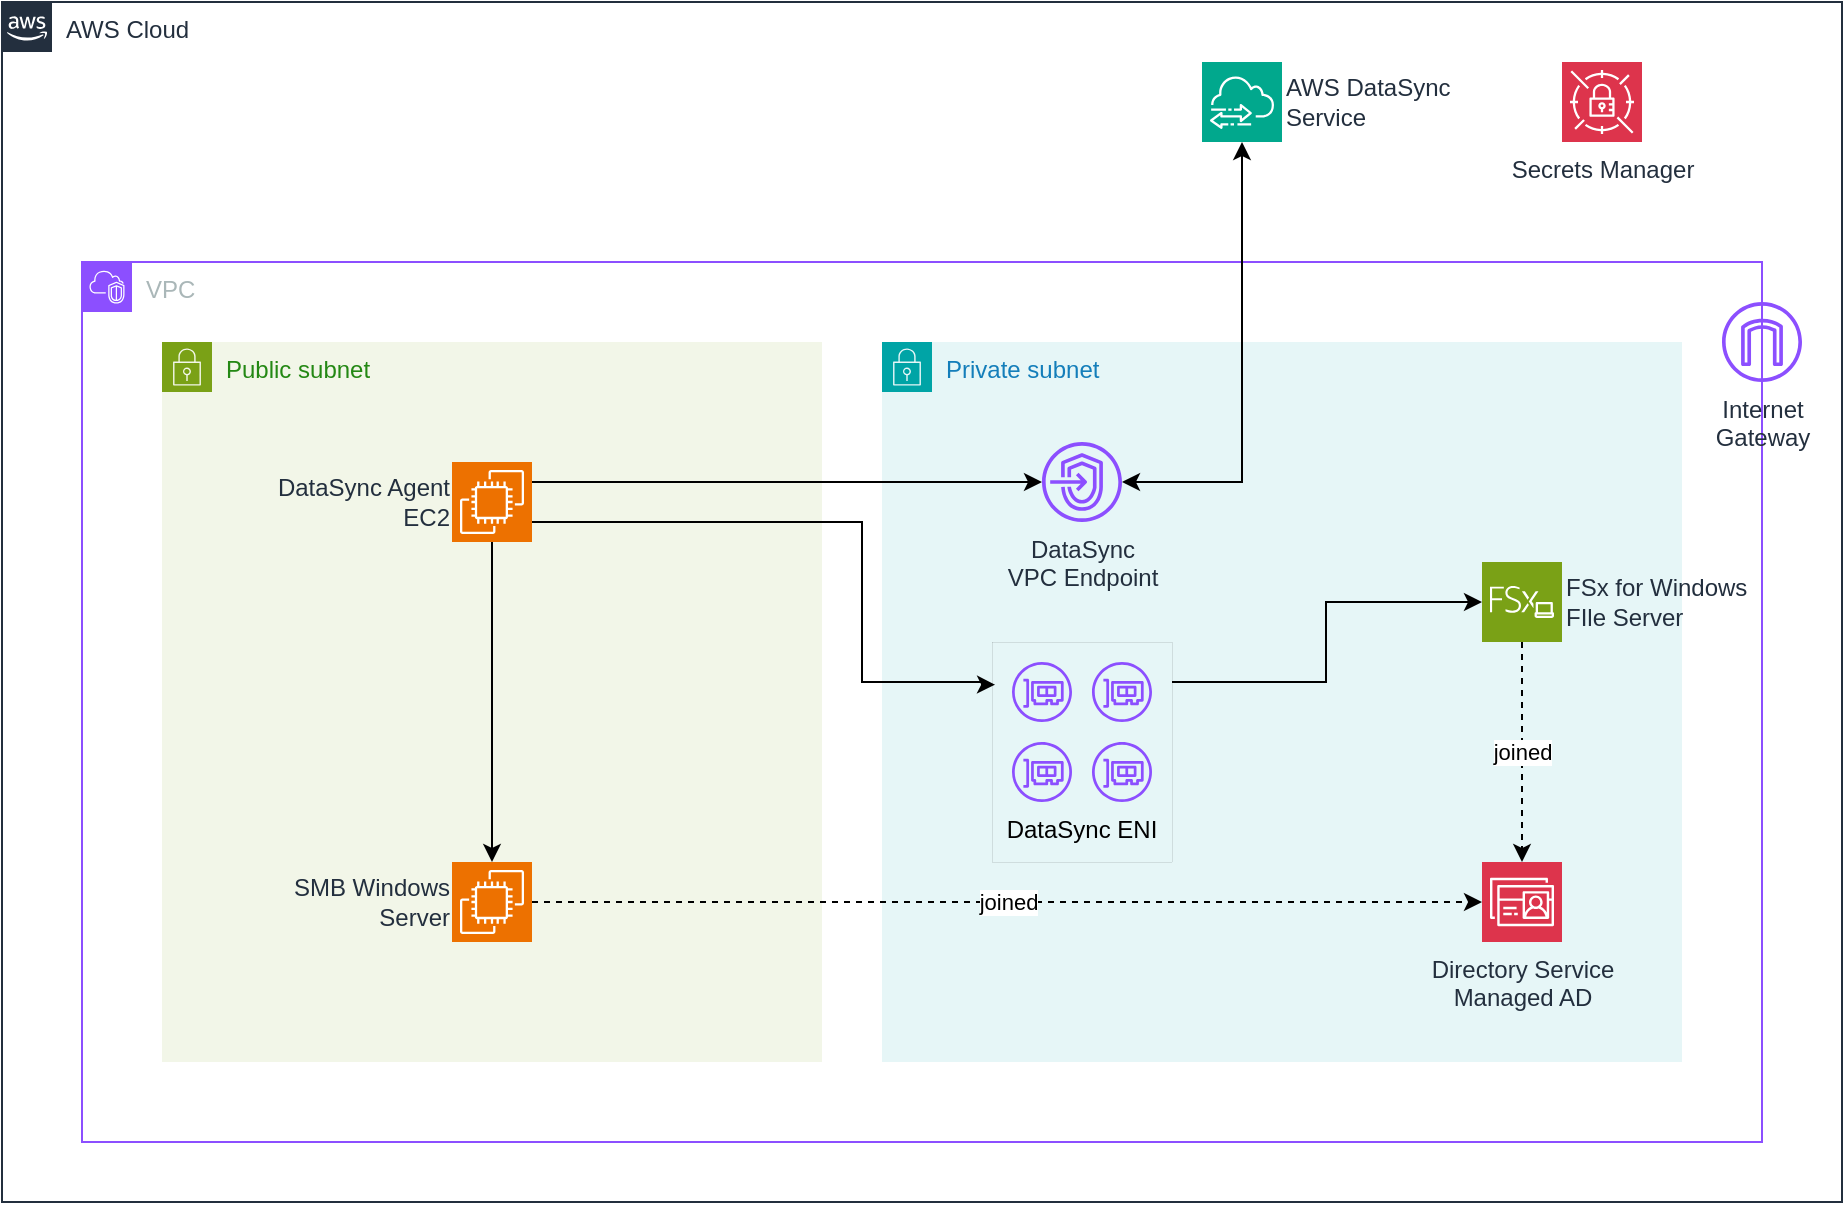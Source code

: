 <mxfile version="22.1.18" type="device" pages="2">
  <diagram name="v1" id="-yjGqftqGvVZm2ASOixf">
    <mxGraphModel dx="1830" dy="1225" grid="1" gridSize="10" guides="1" tooltips="1" connect="1" arrows="1" fold="1" page="0" pageScale="1" pageWidth="1100" pageHeight="850" math="0" shadow="0">
      <root>
        <mxCell id="0" />
        <mxCell id="1" parent="0" />
        <mxCell id="LD8jDZV7GBjI79sIP5qE-1" value="AWS Cloud" style="points=[[0,0],[0.25,0],[0.5,0],[0.75,0],[1,0],[1,0.25],[1,0.5],[1,0.75],[1,1],[0.75,1],[0.5,1],[0.25,1],[0,1],[0,0.75],[0,0.5],[0,0.25]];outlineConnect=0;gradientColor=none;html=1;whiteSpace=wrap;fontSize=12;fontStyle=0;container=1;pointerEvents=0;collapsible=0;recursiveResize=0;shape=mxgraph.aws4.group;grIcon=mxgraph.aws4.group_aws_cloud_alt;strokeColor=#232F3E;fillColor=none;verticalAlign=top;align=left;spacingLeft=30;fontColor=#232F3E;dashed=0;" parent="1" vertex="1">
          <mxGeometry x="-240" y="-90" width="920" height="600" as="geometry" />
        </mxCell>
        <mxCell id="LD8jDZV7GBjI79sIP5qE-2" value="VPC" style="points=[[0,0],[0.25,0],[0.5,0],[0.75,0],[1,0],[1,0.25],[1,0.5],[1,0.75],[1,1],[0.75,1],[0.5,1],[0.25,1],[0,1],[0,0.75],[0,0.5],[0,0.25]];outlineConnect=0;gradientColor=none;html=1;whiteSpace=wrap;fontSize=12;fontStyle=0;container=1;pointerEvents=0;collapsible=0;recursiveResize=0;shape=mxgraph.aws4.group;grIcon=mxgraph.aws4.group_vpc2;strokeColor=#8C4FFF;fillColor=none;verticalAlign=top;align=left;spacingLeft=30;fontColor=#AAB7B8;dashed=0;" parent="LD8jDZV7GBjI79sIP5qE-1" vertex="1">
          <mxGeometry x="40" y="130" width="840" height="440" as="geometry" />
        </mxCell>
        <mxCell id="LD8jDZV7GBjI79sIP5qE-4" value="Public subnet" style="points=[[0,0],[0.25,0],[0.5,0],[0.75,0],[1,0],[1,0.25],[1,0.5],[1,0.75],[1,1],[0.75,1],[0.5,1],[0.25,1],[0,1],[0,0.75],[0,0.5],[0,0.25]];outlineConnect=0;gradientColor=none;html=1;whiteSpace=wrap;fontSize=12;fontStyle=0;container=1;pointerEvents=0;collapsible=0;recursiveResize=0;shape=mxgraph.aws4.group;grIcon=mxgraph.aws4.group_security_group;grStroke=0;strokeColor=#7AA116;fillColor=#F2F6E8;verticalAlign=top;align=left;spacingLeft=30;fontColor=#248814;dashed=0;" parent="LD8jDZV7GBjI79sIP5qE-2" vertex="1">
          <mxGeometry x="40" y="40" width="330" height="360" as="geometry" />
        </mxCell>
        <mxCell id="LD8jDZV7GBjI79sIP5qE-7" value="SMB Windows&lt;br&gt;Server" style="sketch=0;points=[[0,0,0],[0.25,0,0],[0.5,0,0],[0.75,0,0],[1,0,0],[0,1,0],[0.25,1,0],[0.5,1,0],[0.75,1,0],[1,1,0],[0,0.25,0],[0,0.5,0],[0,0.75,0],[1,0.25,0],[1,0.5,0],[1,0.75,0]];outlineConnect=0;fontColor=#232F3E;fillColor=#ED7100;strokeColor=#ffffff;dashed=0;verticalLabelPosition=middle;verticalAlign=middle;align=right;html=1;fontSize=12;fontStyle=0;aspect=fixed;shape=mxgraph.aws4.resourceIcon;resIcon=mxgraph.aws4.ec2;labelPosition=left;" parent="LD8jDZV7GBjI79sIP5qE-4" vertex="1">
          <mxGeometry x="145" y="260" width="40" height="40" as="geometry" />
        </mxCell>
        <mxCell id="LD8jDZV7GBjI79sIP5qE-5" value="Private subnet" style="points=[[0,0],[0.25,0],[0.5,0],[0.75,0],[1,0],[1,0.25],[1,0.5],[1,0.75],[1,1],[0.75,1],[0.5,1],[0.25,1],[0,1],[0,0.75],[0,0.5],[0,0.25]];outlineConnect=0;gradientColor=none;html=1;whiteSpace=wrap;fontSize=12;fontStyle=0;container=1;pointerEvents=0;collapsible=0;recursiveResize=0;shape=mxgraph.aws4.group;grIcon=mxgraph.aws4.group_security_group;grStroke=0;strokeColor=#00A4A6;fillColor=#E6F6F7;verticalAlign=top;align=left;spacingLeft=30;fontColor=#147EBA;dashed=0;" parent="LD8jDZV7GBjI79sIP5qE-2" vertex="1">
          <mxGeometry x="400" y="40" width="400" height="360" as="geometry" />
        </mxCell>
        <mxCell id="LD8jDZV7GBjI79sIP5qE-9" value="DataSync &lt;br&gt;VPC Endpoint" style="sketch=0;outlineConnect=0;fontColor=#232F3E;gradientColor=none;fillColor=#8C4FFF;strokeColor=none;dashed=0;verticalLabelPosition=bottom;verticalAlign=top;align=center;html=1;fontSize=12;fontStyle=0;aspect=fixed;pointerEvents=1;shape=mxgraph.aws4.endpoints;" parent="LD8jDZV7GBjI79sIP5qE-5" vertex="1">
          <mxGeometry x="80" y="50" width="40" height="40" as="geometry" />
        </mxCell>
        <mxCell id="LD8jDZV7GBjI79sIP5qE-10" value="FSx for Windows&lt;br&gt;FIle Server" style="sketch=0;points=[[0,0,0],[0.25,0,0],[0.5,0,0],[0.75,0,0],[1,0,0],[0,1,0],[0.25,1,0],[0.5,1,0],[0.75,1,0],[1,1,0],[0,0.25,0],[0,0.5,0],[0,0.75,0],[1,0.25,0],[1,0.5,0],[1,0.75,0]];outlineConnect=0;fontColor=#232F3E;fillColor=#7AA116;strokeColor=#ffffff;dashed=0;verticalLabelPosition=middle;verticalAlign=middle;align=left;html=1;fontSize=12;fontStyle=0;aspect=fixed;shape=mxgraph.aws4.resourceIcon;resIcon=mxgraph.aws4.fsx_for_windows_file_server;labelPosition=right;" parent="LD8jDZV7GBjI79sIP5qE-5" vertex="1">
          <mxGeometry x="300" y="110" width="40" height="40" as="geometry" />
        </mxCell>
        <mxCell id="LD8jDZV7GBjI79sIP5qE-11" value="Directory Service&lt;br&gt;Managed AD" style="sketch=0;points=[[0,0,0],[0.25,0,0],[0.5,0,0],[0.75,0,0],[1,0,0],[0,1,0],[0.25,1,0],[0.5,1,0],[0.75,1,0],[1,1,0],[0,0.25,0],[0,0.5,0],[0,0.75,0],[1,0.25,0],[1,0.5,0],[1,0.75,0]];outlineConnect=0;fontColor=#232F3E;fillColor=#DD344C;strokeColor=#ffffff;dashed=0;verticalLabelPosition=bottom;verticalAlign=top;align=center;html=1;fontSize=12;fontStyle=0;aspect=fixed;shape=mxgraph.aws4.resourceIcon;resIcon=mxgraph.aws4.directory_service;" parent="LD8jDZV7GBjI79sIP5qE-5" vertex="1">
          <mxGeometry x="300" y="260" width="40" height="40" as="geometry" />
        </mxCell>
        <mxCell id="LD8jDZV7GBjI79sIP5qE-17" value="joined" style="edgeStyle=orthogonalEdgeStyle;rounded=0;orthogonalLoop=1;jettySize=auto;html=1;entryX=0.5;entryY=0;entryDx=0;entryDy=0;entryPerimeter=0;dashed=1;" parent="LD8jDZV7GBjI79sIP5qE-5" source="LD8jDZV7GBjI79sIP5qE-10" target="LD8jDZV7GBjI79sIP5qE-11" edge="1">
          <mxGeometry relative="1" as="geometry" />
        </mxCell>
        <mxCell id="LD8jDZV7GBjI79sIP5qE-27" value="" style="group" parent="LD8jDZV7GBjI79sIP5qE-5" vertex="1" connectable="0">
          <mxGeometry x="55" y="150" width="90" height="110" as="geometry" />
        </mxCell>
        <mxCell id="LD8jDZV7GBjI79sIP5qE-26" value="" style="rounded=0;whiteSpace=wrap;html=1;strokeWidth=0;fillColor=none;" parent="LD8jDZV7GBjI79sIP5qE-27" vertex="1">
          <mxGeometry width="90" height="110" as="geometry" />
        </mxCell>
        <mxCell id="LD8jDZV7GBjI79sIP5qE-24" value="DataSync ENI" style="group;labelPosition=center;verticalLabelPosition=bottom;align=center;verticalAlign=top;" parent="LD8jDZV7GBjI79sIP5qE-27" vertex="1" connectable="0">
          <mxGeometry x="10" y="10" width="70" height="70" as="geometry" />
        </mxCell>
        <mxCell id="LD8jDZV7GBjI79sIP5qE-20" value="" style="sketch=0;outlineConnect=0;fontColor=#232F3E;gradientColor=none;fillColor=#8C4FFF;strokeColor=none;dashed=0;verticalLabelPosition=bottom;verticalAlign=top;align=center;html=1;fontSize=12;fontStyle=0;aspect=fixed;pointerEvents=1;shape=mxgraph.aws4.elastic_network_interface;" parent="LD8jDZV7GBjI79sIP5qE-24" vertex="1">
          <mxGeometry y="40" width="30" height="30" as="geometry" />
        </mxCell>
        <mxCell id="LD8jDZV7GBjI79sIP5qE-21" value="" style="sketch=0;outlineConnect=0;fontColor=#232F3E;gradientColor=none;fillColor=#8C4FFF;strokeColor=none;dashed=0;verticalLabelPosition=bottom;verticalAlign=top;align=center;html=1;fontSize=12;fontStyle=0;aspect=fixed;pointerEvents=1;shape=mxgraph.aws4.elastic_network_interface;" parent="LD8jDZV7GBjI79sIP5qE-24" vertex="1">
          <mxGeometry x="40" y="40" width="30" height="30" as="geometry" />
        </mxCell>
        <mxCell id="LD8jDZV7GBjI79sIP5qE-22" value="" style="sketch=0;outlineConnect=0;fontColor=#232F3E;gradientColor=none;fillColor=#8C4FFF;strokeColor=none;dashed=0;verticalLabelPosition=bottom;verticalAlign=top;align=center;html=1;fontSize=12;fontStyle=0;aspect=fixed;pointerEvents=1;shape=mxgraph.aws4.elastic_network_interface;" parent="LD8jDZV7GBjI79sIP5qE-24" vertex="1">
          <mxGeometry width="30" height="30" as="geometry" />
        </mxCell>
        <mxCell id="LD8jDZV7GBjI79sIP5qE-23" value="" style="sketch=0;outlineConnect=0;fontColor=#232F3E;gradientColor=none;fillColor=#8C4FFF;strokeColor=none;dashed=0;verticalLabelPosition=bottom;verticalAlign=top;align=center;html=1;fontSize=12;fontStyle=0;aspect=fixed;pointerEvents=1;shape=mxgraph.aws4.elastic_network_interface;" parent="LD8jDZV7GBjI79sIP5qE-24" vertex="1">
          <mxGeometry x="40" width="30" height="30" as="geometry" />
        </mxCell>
        <mxCell id="LD8jDZV7GBjI79sIP5qE-35" style="edgeStyle=orthogonalEdgeStyle;rounded=0;orthogonalLoop=1;jettySize=auto;html=1;entryX=0;entryY=0.5;entryDx=0;entryDy=0;entryPerimeter=0;" parent="LD8jDZV7GBjI79sIP5qE-5" source="LD8jDZV7GBjI79sIP5qE-26" target="LD8jDZV7GBjI79sIP5qE-10" edge="1">
          <mxGeometry relative="1" as="geometry">
            <Array as="points">
              <mxPoint x="222" y="170" />
              <mxPoint x="222" y="130" />
            </Array>
          </mxGeometry>
        </mxCell>
        <mxCell id="LD8jDZV7GBjI79sIP5qE-16" value="joined" style="edgeStyle=orthogonalEdgeStyle;rounded=0;orthogonalLoop=1;jettySize=auto;html=1;endArrow=classic;endFill=1;dashed=1;" parent="LD8jDZV7GBjI79sIP5qE-2" source="LD8jDZV7GBjI79sIP5qE-7" target="LD8jDZV7GBjI79sIP5qE-11" edge="1">
          <mxGeometry relative="1" as="geometry">
            <Array as="points">
              <mxPoint x="440" y="320" />
              <mxPoint x="440" y="320" />
            </Array>
          </mxGeometry>
        </mxCell>
        <mxCell id="LD8jDZV7GBjI79sIP5qE-3" value="Internet&lt;br&gt;Gateway" style="sketch=0;outlineConnect=0;fontColor=#232F3E;gradientColor=none;fillColor=#8C4FFF;strokeColor=none;dashed=0;verticalLabelPosition=bottom;verticalAlign=top;align=center;html=1;fontSize=12;fontStyle=0;aspect=fixed;pointerEvents=1;shape=mxgraph.aws4.internet_gateway;" parent="LD8jDZV7GBjI79sIP5qE-1" vertex="1">
          <mxGeometry x="860" y="150" width="40" height="40" as="geometry" />
        </mxCell>
        <mxCell id="LD8jDZV7GBjI79sIP5qE-6" value="AWS DataSync&lt;br&gt;Service" style="sketch=0;points=[[0,0,0],[0.25,0,0],[0.5,0,0],[0.75,0,0],[1,0,0],[0,1,0],[0.25,1,0],[0.5,1,0],[0.75,1,0],[1,1,0],[0,0.25,0],[0,0.5,0],[0,0.75,0],[1,0.25,0],[1,0.5,0],[1,0.75,0]];outlineConnect=0;fontColor=#232F3E;fillColor=#01A88D;strokeColor=#ffffff;dashed=0;verticalLabelPosition=middle;verticalAlign=middle;align=left;html=1;fontSize=12;fontStyle=0;aspect=fixed;shape=mxgraph.aws4.resourceIcon;resIcon=mxgraph.aws4.datasync;labelPosition=right;" parent="LD8jDZV7GBjI79sIP5qE-1" vertex="1">
          <mxGeometry x="600" y="30" width="40" height="40" as="geometry" />
        </mxCell>
        <mxCell id="LD8jDZV7GBjI79sIP5qE-40" style="edgeStyle=orthogonalEdgeStyle;rounded=0;orthogonalLoop=1;jettySize=auto;html=1;entryX=0.5;entryY=1;entryDx=0;entryDy=0;entryPerimeter=0;startArrow=classic;startFill=1;" parent="LD8jDZV7GBjI79sIP5qE-1" source="LD8jDZV7GBjI79sIP5qE-9" target="LD8jDZV7GBjI79sIP5qE-6" edge="1">
          <mxGeometry relative="1" as="geometry" />
        </mxCell>
        <mxCell id="LD8jDZV7GBjI79sIP5qE-18" style="edgeStyle=orthogonalEdgeStyle;rounded=0;orthogonalLoop=1;jettySize=auto;html=1;" parent="1" source="LD8jDZV7GBjI79sIP5qE-8" target="LD8jDZV7GBjI79sIP5qE-7" edge="1">
          <mxGeometry relative="1" as="geometry" />
        </mxCell>
        <mxCell id="LD8jDZV7GBjI79sIP5qE-37" style="edgeStyle=orthogonalEdgeStyle;rounded=0;orthogonalLoop=1;jettySize=auto;html=1;" parent="1" source="LD8jDZV7GBjI79sIP5qE-8" target="LD8jDZV7GBjI79sIP5qE-9" edge="1">
          <mxGeometry relative="1" as="geometry">
            <Array as="points">
              <mxPoint x="90" y="150" />
              <mxPoint x="90" y="150" />
            </Array>
          </mxGeometry>
        </mxCell>
        <mxCell id="LD8jDZV7GBjI79sIP5qE-8" value="DataSync Agent&lt;br&gt;EC2" style="sketch=0;points=[[0,0,0],[0.25,0,0],[0.5,0,0],[0.75,0,0],[1,0,0],[0,1,0],[0.25,1,0],[0.5,1,0],[0.75,1,0],[1,1,0],[0,0.25,0],[0,0.5,0],[0,0.75,0],[1,0.25,0],[1,0.5,0],[1,0.75,0]];outlineConnect=0;fontColor=#232F3E;fillColor=#ED7100;strokeColor=#ffffff;dashed=0;verticalLabelPosition=middle;verticalAlign=middle;align=right;html=1;fontSize=12;fontStyle=0;aspect=fixed;shape=mxgraph.aws4.resourceIcon;resIcon=mxgraph.aws4.ec2;labelPosition=left;" parent="1" vertex="1">
          <mxGeometry x="-15" y="140" width="40" height="40" as="geometry" />
        </mxCell>
        <mxCell id="LD8jDZV7GBjI79sIP5qE-33" style="edgeStyle=orthogonalEdgeStyle;rounded=0;orthogonalLoop=1;jettySize=auto;html=1;entryX=0.017;entryY=0.194;entryDx=0;entryDy=0;entryPerimeter=0;" parent="1" source="LD8jDZV7GBjI79sIP5qE-8" target="LD8jDZV7GBjI79sIP5qE-26" edge="1">
          <mxGeometry relative="1" as="geometry">
            <Array as="points">
              <mxPoint x="190" y="170" />
              <mxPoint x="190" y="250" />
              <mxPoint x="250" y="250" />
              <mxPoint x="250" y="251" />
            </Array>
            <mxPoint x="250" y="250" as="targetPoint" />
          </mxGeometry>
        </mxCell>
        <mxCell id="IJ3SR0UvXJQjcv58GXLw-1" value="Secrets Manager" style="sketch=0;points=[[0,0,0],[0.25,0,0],[0.5,0,0],[0.75,0,0],[1,0,0],[0,1,0],[0.25,1,0],[0.5,1,0],[0.75,1,0],[1,1,0],[0,0.25,0],[0,0.5,0],[0,0.75,0],[1,0.25,0],[1,0.5,0],[1,0.75,0]];outlineConnect=0;fontColor=#232F3E;fillColor=#DD344C;strokeColor=#ffffff;dashed=0;verticalLabelPosition=bottom;verticalAlign=top;align=center;html=1;fontSize=12;fontStyle=0;aspect=fixed;shape=mxgraph.aws4.resourceIcon;resIcon=mxgraph.aws4.secrets_manager;" vertex="1" parent="1">
          <mxGeometry x="540" y="-60" width="40" height="40" as="geometry" />
        </mxCell>
      </root>
    </mxGraphModel>
  </diagram>
  <diagram name="v2" id="m6lzAZio4A5WoqMfBSaM">
    <mxGraphModel dx="1830" dy="1225" grid="1" gridSize="10" guides="1" tooltips="1" connect="1" arrows="1" fold="1" page="0" pageScale="1" pageWidth="1100" pageHeight="850" math="0" shadow="0">
      <root>
        <mxCell id="ofYvKXWoVk496aF2QDBk-0" />
        <mxCell id="ofYvKXWoVk496aF2QDBk-1" parent="ofYvKXWoVk496aF2QDBk-0" />
        <mxCell id="ofYvKXWoVk496aF2QDBk-2" value="AWS Cloud" style="points=[[0,0],[0.25,0],[0.5,0],[0.75,0],[1,0],[1,0.25],[1,0.5],[1,0.75],[1,1],[0.75,1],[0.5,1],[0.25,1],[0,1],[0,0.75],[0,0.5],[0,0.25]];outlineConnect=0;gradientColor=none;html=1;whiteSpace=wrap;fontSize=12;fontStyle=0;container=1;pointerEvents=0;collapsible=0;recursiveResize=0;shape=mxgraph.aws4.group;grIcon=mxgraph.aws4.group_aws_cloud_alt;strokeColor=#232F3E;fillColor=none;verticalAlign=top;align=left;spacingLeft=30;fontColor=#232F3E;dashed=0;" parent="ofYvKXWoVk496aF2QDBk-1" vertex="1">
          <mxGeometry x="-240" y="-90" width="920" height="600" as="geometry" />
        </mxCell>
        <mxCell id="ofYvKXWoVk496aF2QDBk-3" value="VPC" style="points=[[0,0],[0.25,0],[0.5,0],[0.75,0],[1,0],[1,0.25],[1,0.5],[1,0.75],[1,1],[0.75,1],[0.5,1],[0.25,1],[0,1],[0,0.75],[0,0.5],[0,0.25]];outlineConnect=0;gradientColor=none;html=1;whiteSpace=wrap;fontSize=12;fontStyle=0;container=1;pointerEvents=0;collapsible=0;recursiveResize=0;shape=mxgraph.aws4.group;grIcon=mxgraph.aws4.group_vpc2;strokeColor=#8C4FFF;fillColor=none;verticalAlign=top;align=left;spacingLeft=30;fontColor=#AAB7B8;dashed=0;" parent="ofYvKXWoVk496aF2QDBk-2" vertex="1">
          <mxGeometry x="40" y="130" width="840" height="440" as="geometry" />
        </mxCell>
        <mxCell id="ofYvKXWoVk496aF2QDBk-4" value="Public subnet" style="points=[[0,0],[0.25,0],[0.5,0],[0.75,0],[1,0],[1,0.25],[1,0.5],[1,0.75],[1,1],[0.75,1],[0.5,1],[0.25,1],[0,1],[0,0.75],[0,0.5],[0,0.25]];outlineConnect=0;gradientColor=none;html=1;whiteSpace=wrap;fontSize=12;fontStyle=0;container=1;pointerEvents=0;collapsible=0;recursiveResize=0;shape=mxgraph.aws4.group;grIcon=mxgraph.aws4.group_security_group;grStroke=0;strokeColor=#7AA116;fillColor=#F2F6E8;verticalAlign=top;align=left;spacingLeft=30;fontColor=#248814;dashed=0;" parent="ofYvKXWoVk496aF2QDBk-3" vertex="1">
          <mxGeometry x="40" y="40" width="330" height="360" as="geometry" />
        </mxCell>
        <mxCell id="ofYvKXWoVk496aF2QDBk-5" value="SMB Windows&lt;br&gt;Server" style="sketch=0;points=[[0,0,0],[0.25,0,0],[0.5,0,0],[0.75,0,0],[1,0,0],[0,1,0],[0.25,1,0],[0.5,1,0],[0.75,1,0],[1,1,0],[0,0.25,0],[0,0.5,0],[0,0.75,0],[1,0.25,0],[1,0.5,0],[1,0.75,0]];outlineConnect=0;fontColor=#232F3E;fillColor=#ED7100;strokeColor=#ffffff;dashed=0;verticalLabelPosition=middle;verticalAlign=middle;align=right;html=1;fontSize=12;fontStyle=0;aspect=fixed;shape=mxgraph.aws4.resourceIcon;resIcon=mxgraph.aws4.ec2;labelPosition=left;" parent="ofYvKXWoVk496aF2QDBk-4" vertex="1">
          <mxGeometry x="145" y="260" width="40" height="40" as="geometry" />
        </mxCell>
        <mxCell id="ofYvKXWoVk496aF2QDBk-6" value="TCP 445" style="text;html=1;strokeColor=none;fillColor=none;align=center;verticalAlign=middle;whiteSpace=wrap;rounded=0;fontStyle=0" parent="ofYvKXWoVk496aF2QDBk-4" vertex="1">
          <mxGeometry x="100" y="150" width="70" height="30" as="geometry" />
        </mxCell>
        <mxCell id="ofYvKXWoVk496aF2QDBk-7" value="Private subnet" style="points=[[0,0],[0.25,0],[0.5,0],[0.75,0],[1,0],[1,0.25],[1,0.5],[1,0.75],[1,1],[0.75,1],[0.5,1],[0.25,1],[0,1],[0,0.75],[0,0.5],[0,0.25]];outlineConnect=0;gradientColor=none;html=1;whiteSpace=wrap;fontSize=12;fontStyle=0;container=1;pointerEvents=0;collapsible=0;recursiveResize=0;shape=mxgraph.aws4.group;grIcon=mxgraph.aws4.group_security_group;grStroke=0;strokeColor=#00A4A6;fillColor=#E6F6F7;verticalAlign=top;align=left;spacingLeft=30;fontColor=#147EBA;dashed=0;" parent="ofYvKXWoVk496aF2QDBk-3" vertex="1">
          <mxGeometry x="400" y="40" width="400" height="360" as="geometry" />
        </mxCell>
        <mxCell id="ofYvKXWoVk496aF2QDBk-8" value="DataSync &lt;br&gt;VPC Endpoint" style="sketch=0;outlineConnect=0;fontColor=#232F3E;gradientColor=none;fillColor=#8C4FFF;strokeColor=none;dashed=0;verticalLabelPosition=bottom;verticalAlign=top;align=center;html=1;fontSize=12;fontStyle=0;aspect=fixed;pointerEvents=1;shape=mxgraph.aws4.endpoints;" parent="ofYvKXWoVk496aF2QDBk-7" vertex="1">
          <mxGeometry x="80" y="50" width="40" height="40" as="geometry" />
        </mxCell>
        <mxCell id="ofYvKXWoVk496aF2QDBk-9" value="FSx for Windows&lt;br&gt;FIle Server" style="sketch=0;points=[[0,0,0],[0.25,0,0],[0.5,0,0],[0.75,0,0],[1,0,0],[0,1,0],[0.25,1,0],[0.5,1,0],[0.75,1,0],[1,1,0],[0,0.25,0],[0,0.5,0],[0,0.75,0],[1,0.25,0],[1,0.5,0],[1,0.75,0]];outlineConnect=0;fontColor=#232F3E;fillColor=#7AA116;strokeColor=#ffffff;dashed=0;verticalLabelPosition=middle;verticalAlign=middle;align=left;html=1;fontSize=12;fontStyle=0;aspect=fixed;shape=mxgraph.aws4.resourceIcon;resIcon=mxgraph.aws4.fsx_for_windows_file_server;labelPosition=right;" parent="ofYvKXWoVk496aF2QDBk-7" vertex="1">
          <mxGeometry x="300" y="110" width="40" height="40" as="geometry" />
        </mxCell>
        <mxCell id="ofYvKXWoVk496aF2QDBk-10" value="Directory Service&lt;br&gt;Managed AD" style="sketch=0;points=[[0,0,0],[0.25,0,0],[0.5,0,0],[0.75,0,0],[1,0,0],[0,1,0],[0.25,1,0],[0.5,1,0],[0.75,1,0],[1,1,0],[0,0.25,0],[0,0.5,0],[0,0.75,0],[1,0.25,0],[1,0.5,0],[1,0.75,0]];outlineConnect=0;fontColor=#232F3E;fillColor=#DD344C;strokeColor=#ffffff;dashed=0;verticalLabelPosition=bottom;verticalAlign=top;align=center;html=1;fontSize=12;fontStyle=0;aspect=fixed;shape=mxgraph.aws4.resourceIcon;resIcon=mxgraph.aws4.directory_service;" parent="ofYvKXWoVk496aF2QDBk-7" vertex="1">
          <mxGeometry x="300" y="260" width="40" height="40" as="geometry" />
        </mxCell>
        <mxCell id="ofYvKXWoVk496aF2QDBk-11" value="joined" style="edgeStyle=orthogonalEdgeStyle;rounded=0;orthogonalLoop=1;jettySize=auto;html=1;entryX=0.5;entryY=0;entryDx=0;entryDy=0;entryPerimeter=0;dashed=1;" parent="ofYvKXWoVk496aF2QDBk-7" source="ofYvKXWoVk496aF2QDBk-9" target="ofYvKXWoVk496aF2QDBk-10" edge="1">
          <mxGeometry relative="1" as="geometry" />
        </mxCell>
        <mxCell id="ofYvKXWoVk496aF2QDBk-12" value="" style="group" parent="ofYvKXWoVk496aF2QDBk-7" vertex="1" connectable="0">
          <mxGeometry x="55" y="140" width="90" height="110" as="geometry" />
        </mxCell>
        <mxCell id="ofYvKXWoVk496aF2QDBk-13" value="" style="rounded=0;whiteSpace=wrap;html=1;strokeWidth=0;fillColor=none;" parent="ofYvKXWoVk496aF2QDBk-12" vertex="1">
          <mxGeometry width="90" height="110" as="geometry" />
        </mxCell>
        <mxCell id="ofYvKXWoVk496aF2QDBk-14" value="DataSync ENI" style="group;labelPosition=center;verticalLabelPosition=bottom;align=center;verticalAlign=top;" parent="ofYvKXWoVk496aF2QDBk-12" vertex="1" connectable="0">
          <mxGeometry x="10" y="10" width="70" height="70" as="geometry" />
        </mxCell>
        <mxCell id="ofYvKXWoVk496aF2QDBk-15" value="" style="sketch=0;outlineConnect=0;fontColor=#232F3E;gradientColor=none;fillColor=#8C4FFF;strokeColor=none;dashed=0;verticalLabelPosition=bottom;verticalAlign=top;align=center;html=1;fontSize=12;fontStyle=0;aspect=fixed;pointerEvents=1;shape=mxgraph.aws4.elastic_network_interface;" parent="ofYvKXWoVk496aF2QDBk-14" vertex="1">
          <mxGeometry y="40" width="30" height="30" as="geometry" />
        </mxCell>
        <mxCell id="ofYvKXWoVk496aF2QDBk-16" value="" style="sketch=0;outlineConnect=0;fontColor=#232F3E;gradientColor=none;fillColor=#8C4FFF;strokeColor=none;dashed=0;verticalLabelPosition=bottom;verticalAlign=top;align=center;html=1;fontSize=12;fontStyle=0;aspect=fixed;pointerEvents=1;shape=mxgraph.aws4.elastic_network_interface;" parent="ofYvKXWoVk496aF2QDBk-14" vertex="1">
          <mxGeometry x="40" y="40" width="30" height="30" as="geometry" />
        </mxCell>
        <mxCell id="ofYvKXWoVk496aF2QDBk-17" value="" style="sketch=0;outlineConnect=0;fontColor=#232F3E;gradientColor=none;fillColor=#8C4FFF;strokeColor=none;dashed=0;verticalLabelPosition=bottom;verticalAlign=top;align=center;html=1;fontSize=12;fontStyle=0;aspect=fixed;pointerEvents=1;shape=mxgraph.aws4.elastic_network_interface;" parent="ofYvKXWoVk496aF2QDBk-14" vertex="1">
          <mxGeometry width="30" height="30" as="geometry" />
        </mxCell>
        <mxCell id="ofYvKXWoVk496aF2QDBk-18" value="" style="sketch=0;outlineConnect=0;fontColor=#232F3E;gradientColor=none;fillColor=#8C4FFF;strokeColor=none;dashed=0;verticalLabelPosition=bottom;verticalAlign=top;align=center;html=1;fontSize=12;fontStyle=0;aspect=fixed;pointerEvents=1;shape=mxgraph.aws4.elastic_network_interface;" parent="ofYvKXWoVk496aF2QDBk-14" vertex="1">
          <mxGeometry x="40" width="30" height="30" as="geometry" />
        </mxCell>
        <mxCell id="ofYvKXWoVk496aF2QDBk-19" style="edgeStyle=orthogonalEdgeStyle;rounded=0;orthogonalLoop=1;jettySize=auto;html=1;entryX=0;entryY=0.5;entryDx=0;entryDy=0;entryPerimeter=0;" parent="ofYvKXWoVk496aF2QDBk-7" source="ofYvKXWoVk496aF2QDBk-13" target="ofYvKXWoVk496aF2QDBk-9" edge="1">
          <mxGeometry relative="1" as="geometry">
            <Array as="points">
              <mxPoint x="222" y="170" />
              <mxPoint x="222" y="130" />
            </Array>
          </mxGeometry>
        </mxCell>
        <mxCell id="ofYvKXWoVk496aF2QDBk-20" value="joined" style="edgeStyle=orthogonalEdgeStyle;rounded=0;orthogonalLoop=1;jettySize=auto;html=1;endArrow=classic;endFill=1;dashed=1;" parent="ofYvKXWoVk496aF2QDBk-3" source="ofYvKXWoVk496aF2QDBk-5" target="ofYvKXWoVk496aF2QDBk-10" edge="1">
          <mxGeometry relative="1" as="geometry">
            <Array as="points">
              <mxPoint x="440" y="320" />
              <mxPoint x="440" y="320" />
            </Array>
          </mxGeometry>
        </mxCell>
        <mxCell id="ofYvKXWoVk496aF2QDBk-21" value="Internet&lt;br&gt;Gateway" style="sketch=0;outlineConnect=0;fontColor=#232F3E;gradientColor=none;fillColor=#8C4FFF;strokeColor=none;dashed=0;verticalLabelPosition=bottom;verticalAlign=top;align=center;html=1;fontSize=12;fontStyle=0;aspect=fixed;pointerEvents=1;shape=mxgraph.aws4.internet_gateway;" parent="ofYvKXWoVk496aF2QDBk-2" vertex="1">
          <mxGeometry x="860" y="150" width="40" height="40" as="geometry" />
        </mxCell>
        <mxCell id="ofYvKXWoVk496aF2QDBk-22" value="AWS DataSync&lt;br&gt;Service" style="sketch=0;points=[[0,0,0],[0.25,0,0],[0.5,0,0],[0.75,0,0],[1,0,0],[0,1,0],[0.25,1,0],[0.5,1,0],[0.75,1,0],[1,1,0],[0,0.25,0],[0,0.5,0],[0,0.75,0],[1,0.25,0],[1,0.5,0],[1,0.75,0]];outlineConnect=0;fontColor=#232F3E;fillColor=#01A88D;strokeColor=#ffffff;dashed=0;verticalLabelPosition=middle;verticalAlign=middle;align=left;html=1;fontSize=12;fontStyle=0;aspect=fixed;shape=mxgraph.aws4.resourceIcon;resIcon=mxgraph.aws4.datasync;labelPosition=right;" parent="ofYvKXWoVk496aF2QDBk-2" vertex="1">
          <mxGeometry x="600" y="30" width="40" height="40" as="geometry" />
        </mxCell>
        <mxCell id="ofYvKXWoVk496aF2QDBk-23" style="edgeStyle=orthogonalEdgeStyle;rounded=0;orthogonalLoop=1;jettySize=auto;html=1;entryX=0.5;entryY=1;entryDx=0;entryDy=0;entryPerimeter=0;startArrow=classic;startFill=1;" parent="ofYvKXWoVk496aF2QDBk-2" source="ofYvKXWoVk496aF2QDBk-8" target="ofYvKXWoVk496aF2QDBk-22" edge="1">
          <mxGeometry relative="1" as="geometry" />
        </mxCell>
        <mxCell id="9TrLS4dj_KI4cWN-qH_f-0" value="Secrets Manager" style="sketch=0;points=[[0,0,0],[0.25,0,0],[0.5,0,0],[0.75,0,0],[1,0,0],[0,1,0],[0.25,1,0],[0.5,1,0],[0.75,1,0],[1,1,0],[0,0.25,0],[0,0.5,0],[0,0.75,0],[1,0.25,0],[1,0.5,0],[1,0.75,0]];outlineConnect=0;fontColor=#232F3E;fillColor=#DD344C;strokeColor=#ffffff;dashed=0;verticalLabelPosition=bottom;verticalAlign=top;align=center;html=1;fontSize=12;fontStyle=0;aspect=fixed;shape=mxgraph.aws4.resourceIcon;resIcon=mxgraph.aws4.secrets_manager;" vertex="1" parent="ofYvKXWoVk496aF2QDBk-2">
          <mxGeometry x="780" y="30" width="40" height="40" as="geometry" />
        </mxCell>
        <mxCell id="ofYvKXWoVk496aF2QDBk-24" style="edgeStyle=orthogonalEdgeStyle;rounded=0;orthogonalLoop=1;jettySize=auto;html=1;" parent="ofYvKXWoVk496aF2QDBk-1" source="ofYvKXWoVk496aF2QDBk-26" target="ofYvKXWoVk496aF2QDBk-5" edge="1">
          <mxGeometry relative="1" as="geometry" />
        </mxCell>
        <mxCell id="ofYvKXWoVk496aF2QDBk-25" style="edgeStyle=orthogonalEdgeStyle;rounded=0;orthogonalLoop=1;jettySize=auto;html=1;" parent="ofYvKXWoVk496aF2QDBk-1" source="ofYvKXWoVk496aF2QDBk-26" target="ofYvKXWoVk496aF2QDBk-8" edge="1">
          <mxGeometry relative="1" as="geometry">
            <Array as="points">
              <mxPoint x="90" y="150" />
              <mxPoint x="90" y="150" />
            </Array>
          </mxGeometry>
        </mxCell>
        <mxCell id="ofYvKXWoVk496aF2QDBk-26" value="DataSync Agent&lt;br&gt;EC2" style="sketch=0;points=[[0,0,0],[0.25,0,0],[0.5,0,0],[0.75,0,0],[1,0,0],[0,1,0],[0.25,1,0],[0.5,1,0],[0.75,1,0],[1,1,0],[0,0.25,0],[0,0.5,0],[0,0.75,0],[1,0.25,0],[1,0.5,0],[1,0.75,0]];outlineConnect=0;fontColor=#232F3E;fillColor=#ED7100;strokeColor=#ffffff;dashed=0;verticalLabelPosition=middle;verticalAlign=middle;align=right;html=1;fontSize=12;fontStyle=0;aspect=fixed;shape=mxgraph.aws4.resourceIcon;resIcon=mxgraph.aws4.ec2;labelPosition=left;" parent="ofYvKXWoVk496aF2QDBk-1" vertex="1">
          <mxGeometry x="-15" y="140" width="40" height="40" as="geometry" />
        </mxCell>
        <mxCell id="ofYvKXWoVk496aF2QDBk-27" style="edgeStyle=orthogonalEdgeStyle;rounded=0;orthogonalLoop=1;jettySize=auto;html=1;" parent="ofYvKXWoVk496aF2QDBk-1" source="ofYvKXWoVk496aF2QDBk-26" edge="1">
          <mxGeometry relative="1" as="geometry">
            <Array as="points">
              <mxPoint x="190" y="170" />
              <mxPoint x="190" y="250" />
            </Array>
            <mxPoint x="254" y="250" as="targetPoint" />
          </mxGeometry>
        </mxCell>
        <mxCell id="ofYvKXWoVk496aF2QDBk-28" value="TCP 443" style="text;html=1;strokeColor=none;fillColor=none;align=center;verticalAlign=middle;whiteSpace=wrap;rounded=0;fontStyle=0" parent="ofYvKXWoVk496aF2QDBk-1" vertex="1">
          <mxGeometry x="120" y="250" width="70" height="30" as="geometry" />
        </mxCell>
        <mxCell id="ofYvKXWoVk496aF2QDBk-29" value="TCP 445" style="text;html=1;strokeColor=none;fillColor=none;align=center;verticalAlign=middle;whiteSpace=wrap;rounded=0;fontStyle=0" parent="ofYvKXWoVk496aF2QDBk-1" vertex="1">
          <mxGeometry x="410" y="180" width="70" height="30" as="geometry" />
        </mxCell>
        <mxCell id="ofYvKXWoVk496aF2QDBk-30" value="TCP 443&lt;br&gt;TCP 1024-1064" style="text;html=1;strokeColor=none;fillColor=none;align=center;verticalAlign=middle;whiteSpace=wrap;rounded=0;fontStyle=0" parent="ofYvKXWoVk496aF2QDBk-1" vertex="1">
          <mxGeometry x="90" y="110" width="110" height="40" as="geometry" />
        </mxCell>
        <mxCell id="ofYvKXWoVk496aF2QDBk-31" value="TCP 443" style="text;html=1;strokeColor=none;fillColor=none;align=center;verticalAlign=middle;whiteSpace=wrap;rounded=0;fontStyle=0" parent="ofYvKXWoVk496aF2QDBk-1" vertex="1">
          <mxGeometry x="380" y="110" width="70" height="30" as="geometry" />
        </mxCell>
      </root>
    </mxGraphModel>
  </diagram>
</mxfile>
